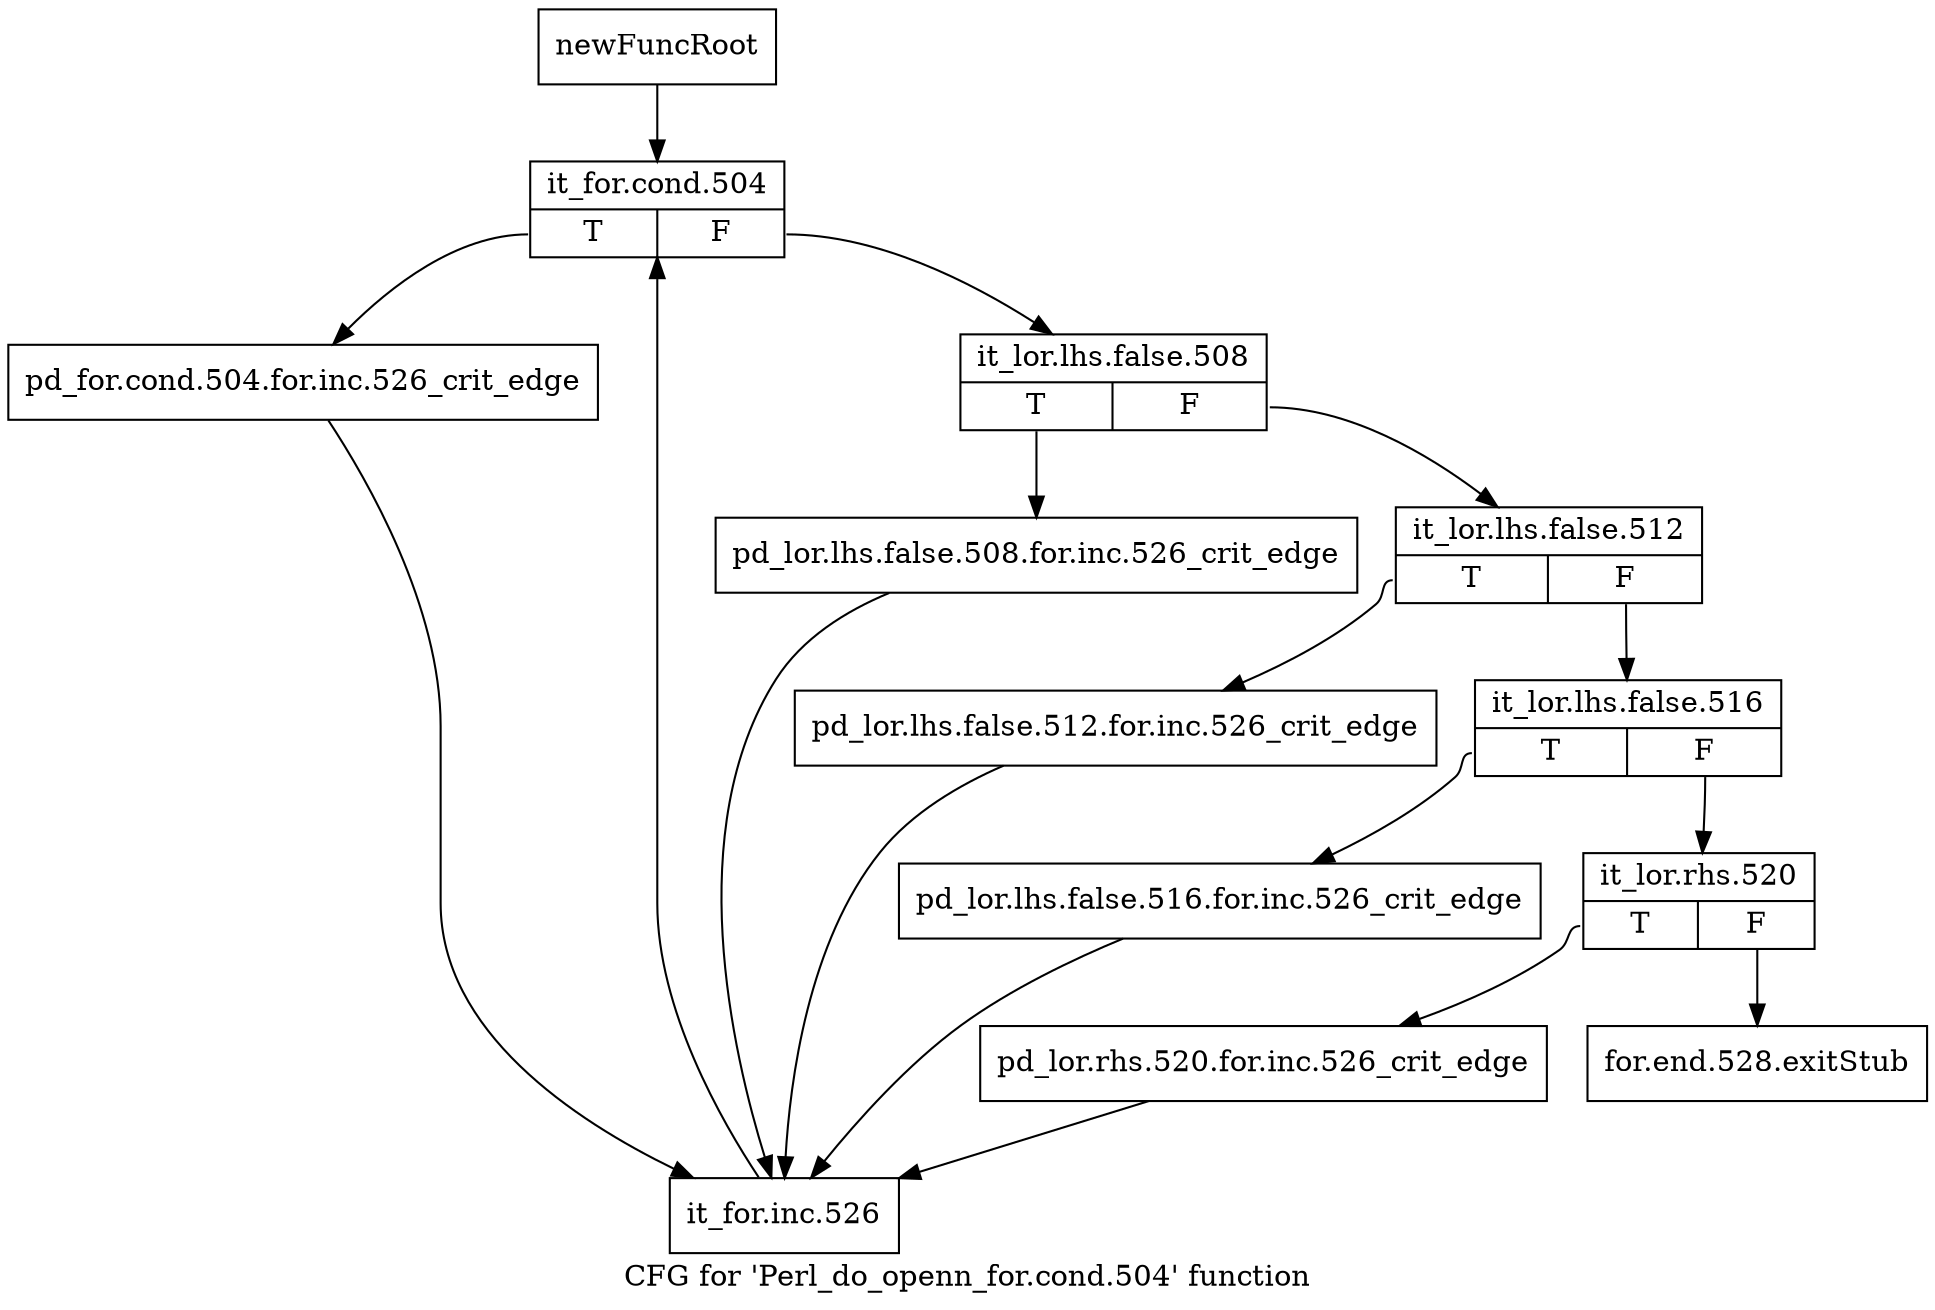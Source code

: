 digraph "CFG for 'Perl_do_openn_for.cond.504' function" {
	label="CFG for 'Perl_do_openn_for.cond.504' function";

	Node0x4aaead0 [shape=record,label="{newFuncRoot}"];
	Node0x4aaead0 -> Node0x4aaeb70;
	Node0x4aaeb20 [shape=record,label="{for.end.528.exitStub}"];
	Node0x4aaeb70 [shape=record,label="{it_for.cond.504|{<s0>T|<s1>F}}"];
	Node0x4aaeb70:s0 -> Node0x4aaf2e0;
	Node0x4aaeb70:s1 -> Node0x4aaf060;
	Node0x4aaf060 [shape=record,label="{it_lor.lhs.false.508|{<s0>T|<s1>F}}"];
	Node0x4aaf060:s0 -> Node0x4aaf290;
	Node0x4aaf060:s1 -> Node0x4aaf0b0;
	Node0x4aaf0b0 [shape=record,label="{it_lor.lhs.false.512|{<s0>T|<s1>F}}"];
	Node0x4aaf0b0:s0 -> Node0x4aaf240;
	Node0x4aaf0b0:s1 -> Node0x4aaf100;
	Node0x4aaf100 [shape=record,label="{it_lor.lhs.false.516|{<s0>T|<s1>F}}"];
	Node0x4aaf100:s0 -> Node0x4aaf1f0;
	Node0x4aaf100:s1 -> Node0x4aaf150;
	Node0x4aaf150 [shape=record,label="{it_lor.rhs.520|{<s0>T|<s1>F}}"];
	Node0x4aaf150:s0 -> Node0x4aaf1a0;
	Node0x4aaf150:s1 -> Node0x4aaeb20;
	Node0x4aaf1a0 [shape=record,label="{pd_lor.rhs.520.for.inc.526_crit_edge}"];
	Node0x4aaf1a0 -> Node0x4aaf330;
	Node0x4aaf1f0 [shape=record,label="{pd_lor.lhs.false.516.for.inc.526_crit_edge}"];
	Node0x4aaf1f0 -> Node0x4aaf330;
	Node0x4aaf240 [shape=record,label="{pd_lor.lhs.false.512.for.inc.526_crit_edge}"];
	Node0x4aaf240 -> Node0x4aaf330;
	Node0x4aaf290 [shape=record,label="{pd_lor.lhs.false.508.for.inc.526_crit_edge}"];
	Node0x4aaf290 -> Node0x4aaf330;
	Node0x4aaf2e0 [shape=record,label="{pd_for.cond.504.for.inc.526_crit_edge}"];
	Node0x4aaf2e0 -> Node0x4aaf330;
	Node0x4aaf330 [shape=record,label="{it_for.inc.526}"];
	Node0x4aaf330 -> Node0x4aaeb70;
}
